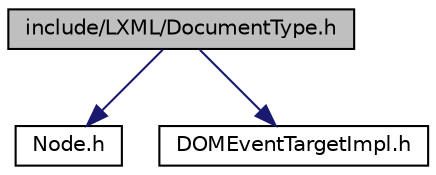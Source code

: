 digraph G
{
  edge [fontname="Helvetica",fontsize="10",labelfontname="Helvetica",labelfontsize="10"];
  node [fontname="Helvetica",fontsize="10",shape=record];
  Node1 [label="include/LXML/DocumentType.h",height=0.2,width=0.4,color="black", fillcolor="grey75", style="filled" fontcolor="black"];
  Node1 -> Node2 [color="midnightblue",fontsize="10",style="solid",fontname="Helvetica"];
  Node2 [label="Node.h",height=0.2,width=0.4,color="black", fillcolor="white", style="filled",URL="$_node_8h.html"];
  Node1 -> Node3 [color="midnightblue",fontsize="10",style="solid",fontname="Helvetica"];
  Node3 [label="DOMEventTargetImpl.h",height=0.2,width=0.4,color="black", fillcolor="white", style="filled",URL="$_d_o_m_event_target_impl_8h.html"];
}
